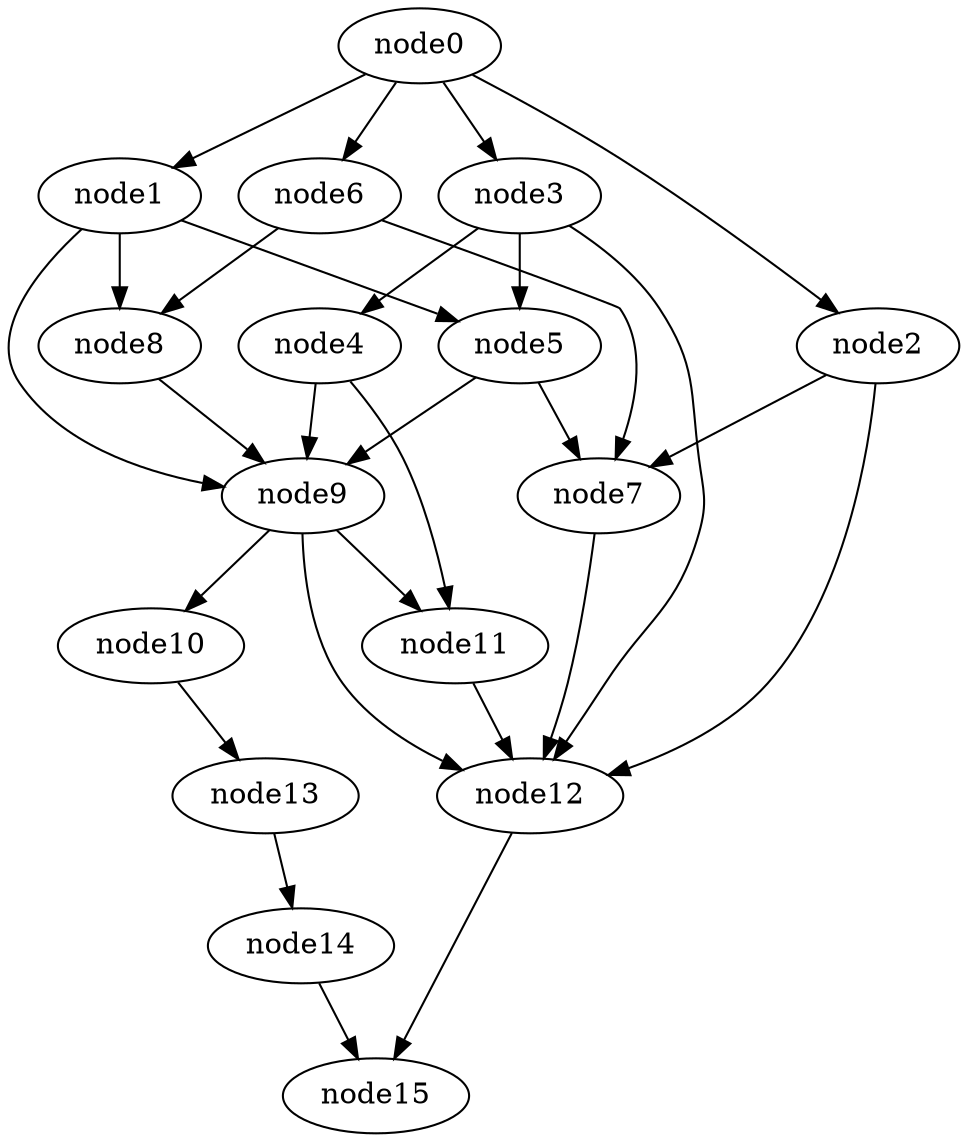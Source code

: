 digraph g{
	node15
	node14 -> node15
	node13 -> node14
	node12 -> node15
	node11 -> node12
	node10 -> node13
	node9 -> node12
	node9 -> node11
	node9 -> node10
	node8 -> node9
	node7 -> node12
	node6 -> node8
	node6 -> node7
	node5 -> node9
	node5 -> node7
	node4 -> node11
	node4 -> node9
	node3 -> node12
	node3 -> node5
	node3 -> node4
	node2 -> node12
	node2 -> node7
	node1 -> node9
	node1 -> node8
	node1 -> node5
	node0 -> node6
	node0 -> node3
	node0 -> node2
	node0 -> node1
}
